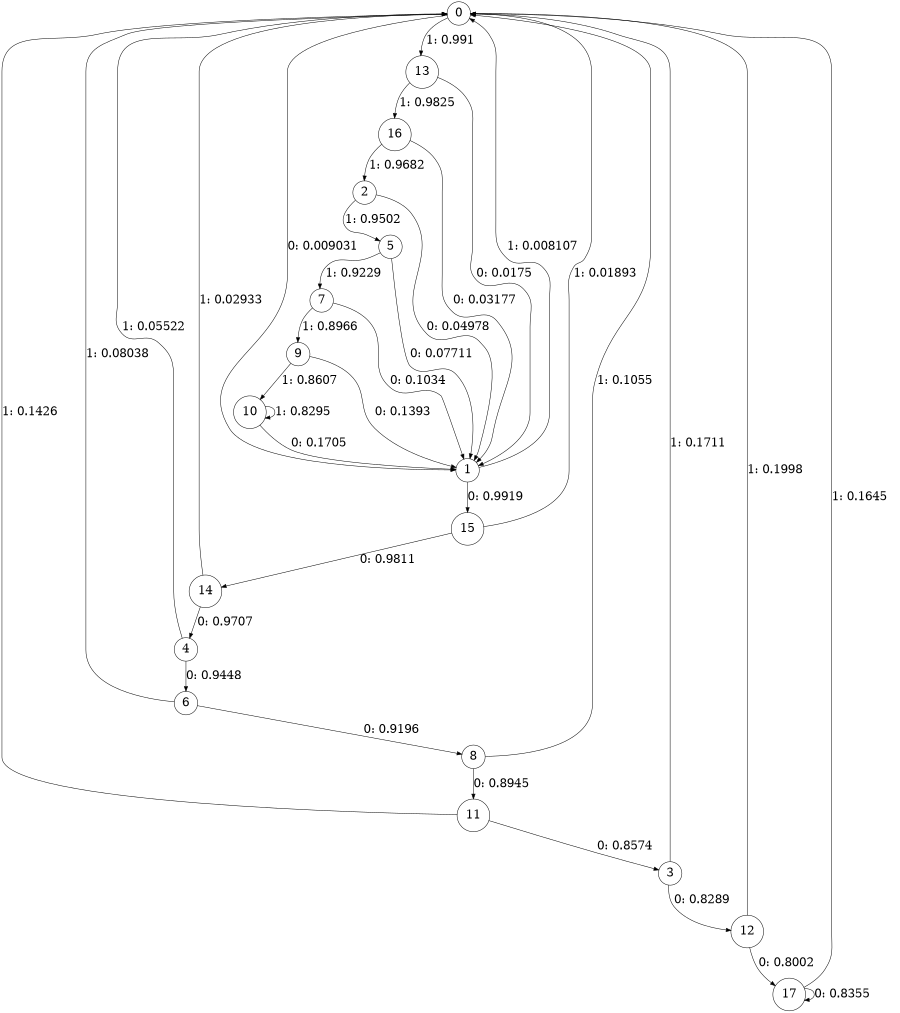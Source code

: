 digraph "ch4source_phase3_L10" {
size = "6,8.5";
ratio = "fill";
node [shape = circle];
node [fontsize = 24];
edge [fontsize = 24];
0 -> 1 [label = "0: 0.009031  "];
0 -> 13 [label = "1: 0.991    "];
1 -> 15 [label = "0: 0.9919   "];
1 -> 0 [label = "1: 0.008107  "];
2 -> 1 [label = "0: 0.04978  "];
2 -> 5 [label = "1: 0.9502   "];
3 -> 12 [label = "0: 0.8289   "];
3 -> 0 [label = "1: 0.1711   "];
4 -> 6 [label = "0: 0.9448   "];
4 -> 0 [label = "1: 0.05522  "];
5 -> 1 [label = "0: 0.07711  "];
5 -> 7 [label = "1: 0.9229   "];
6 -> 8 [label = "0: 0.9196   "];
6 -> 0 [label = "1: 0.08038  "];
7 -> 1 [label = "0: 0.1034   "];
7 -> 9 [label = "1: 0.8966   "];
8 -> 11 [label = "0: 0.8945   "];
8 -> 0 [label = "1: 0.1055   "];
9 -> 1 [label = "0: 0.1393   "];
9 -> 10 [label = "1: 0.8607   "];
10 -> 1 [label = "0: 0.1705   "];
10 -> 10 [label = "1: 0.8295   "];
11 -> 3 [label = "0: 0.8574   "];
11 -> 0 [label = "1: 0.1426   "];
12 -> 17 [label = "0: 0.8002   "];
12 -> 0 [label = "1: 0.1998   "];
13 -> 1 [label = "0: 0.0175   "];
13 -> 16 [label = "1: 0.9825   "];
14 -> 4 [label = "0: 0.9707   "];
14 -> 0 [label = "1: 0.02933  "];
15 -> 14 [label = "0: 0.9811   "];
15 -> 0 [label = "1: 0.01893  "];
16 -> 1 [label = "0: 0.03177  "];
16 -> 2 [label = "1: 0.9682   "];
17 -> 17 [label = "0: 0.8355   "];
17 -> 0 [label = "1: 0.1645   "];
}